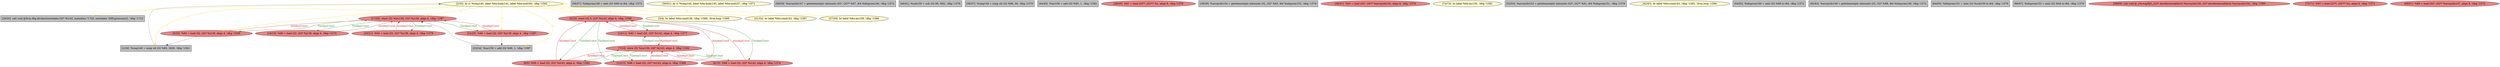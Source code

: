 
digraph G {


node6411 [fillcolor=grey,label="[29/30]  call void @llvm.dbg.declare(metadata i32* %i142, metadata !1720, metadata !DIExpression()), !dbg !1723",shape=rectangle,style=filled ]
node6410 [fillcolor=lightcoral,label="[17/26]  store i32 %inc159, i32* %j138, align 4, !dbg !1587",shape=ellipse,style=filled ]
node6404 [fillcolor=lightcoral,label="[5/16]  store i32 0, i32* %i142, align 4, !dbg !1566",shape=ellipse,style=filled ]
node6406 [fillcolor=lemonchiffon,label="[3/4]  br label %for.cond139, !dbg !1588, !llvm.loop !1589",shape=ellipse,style=filled ]
node6421 [fillcolor=grey,label="[56/57]  %idxprom148 = zext i32 %90 to i64, !dbg !1572",shape=rectangle,style=filled ]
node6405 [fillcolor=grey,label="[23/24]  %inc159 = add i32 %96, 1, !dbg !1587",shape=rectangle,style=filled ]
node6417 [fillcolor=lemonchiffon,label="[50/51]  br i1 %cmp144, label %for.body145, label %for.end157, !dbg !1571",shape=ellipse,style=filled ]
node6422 [fillcolor=grey,label="[58/59]  %arrayidx147 = getelementptr inbounds i32*, i32** %87, i64 %idxprom146, !dbg !1572",shape=rectangle,style=filled ]
node6403 [fillcolor=grey,label="[40/41]  %sub150 = sub i32 99, %92, !dbg !1578",shape=rectangle,style=filled ]
node6398 [fillcolor=lightcoral,label="[10/11]  %92 = load i32, i32* %i142, align 4, !dbg !1577",shape=ellipse,style=filled ]
node6397 [fillcolor=lightcoral,label="[0/35]  %85 = load i32, i32* %j138, align 4, !dbg !1559",shape=ellipse,style=filled ]
node6400 [fillcolor=grey,label="[36/37]  %cmp144 = icmp ult i32 %86, 50, !dbg !1570",shape=rectangle,style=filled ]
node6409 [fillcolor=grey,label="[44/45]  %inc156 = add i32 %95, 1, !dbg !1582",shape=rectangle,style=filled ]
node6424 [fillcolor=lightcoral,label="[7/14]  store i32 %inc156, i32* %i142, align 4, !dbg !1582",shape=ellipse,style=filled ]
node6415 [fillcolor=lightcoral,label="[48/49]  %91 = load i32**, i32*** %c, align 8, !dbg !1576",shape=ellipse,style=filled ]
node6399 [fillcolor=lightcoral,label="[12/13]  %86 = load i32, i32* %i142, align 4, !dbg !1568",shape=ellipse,style=filled ]
node6401 [fillcolor=grey,label="[1/34]  %cmp140 = icmp ult i32 %85, 3000, !dbg !1561",shape=rectangle,style=filled ]
node6413 [fillcolor=lightcoral,label="[6/15]  %88 = load i32, i32* %i142, align 4, !dbg !1574",shape=ellipse,style=filled ]
node6412 [fillcolor=lightcoral,label="[18/19]  %90 = load i32, i32* %j138, align 4, !dbg !1575",shape=ellipse,style=filled ]
node6402 [fillcolor=grey,label="[38/39]  %arrayidx154 = getelementptr inbounds i32, i32* %93, i64 %idxprom153, !dbg !1576",shape=rectangle,style=filled ]
node6432 [fillcolor=lemonchiffon,label="[31/32]  br label %for.cond143, !dbg !1567",shape=ellipse,style=filled ]
node6414 [fillcolor=lightcoral,label="[46/47]  %93 = load i32*, i32** %arrayidx152, align 8, !dbg !1576",shape=ellipse,style=filled ]
node6433 [fillcolor=lemonchiffon,label="[72/73]  br label %for.inc155, !dbg !1581",shape=ellipse,style=filled ]
node6416 [fillcolor=lemonchiffon,label="[2/33]  br i1 %cmp140, label %for.body141, label %for.end160, !dbg !1562",shape=ellipse,style=filled ]
node6407 [fillcolor=lemonchiffon,label="[27/28]  br label %for.inc158, !dbg !1586",shape=ellipse,style=filled ]
node6428 [fillcolor=lightcoral,label="[20/21]  %94 = load i32, i32* %j138, align 4, !dbg !1579",shape=ellipse,style=filled ]
node6418 [fillcolor=lightcoral,label="[22/25]  %96 = load i32, i32* %j138, align 4, !dbg !1587",shape=ellipse,style=filled ]
node6419 [fillcolor=grey,label="[52/53]  %arrayidx152 = getelementptr inbounds i32*, i32** %91, i64 %idxprom151, !dbg !1576",shape=rectangle,style=filled ]
node6408 [fillcolor=lemonchiffon,label="[42/43]  br label %for.cond143, !dbg !1583, !llvm.loop !1584",shape=ellipse,style=filled ]
node6420 [fillcolor=grey,label="[54/55]  %idxprom146 = zext i32 %88 to i64, !dbg !1572",shape=rectangle,style=filled ]
node6425 [fillcolor=grey,label="[62/63]  %arrayidx149 = getelementptr inbounds i32, i32* %89, i64 %idxprom148, !dbg !1572",shape=rectangle,style=filled ]
node6426 [fillcolor=grey,label="[64/65]  %idxprom151 = zext i32 %sub150 to i64, !dbg !1576",shape=rectangle,style=filled ]
node6427 [fillcolor=grey,label="[66/67]  %idxprom153 = zext i32 %94 to i64, !dbg !1576",shape=rectangle,style=filled ]
node6429 [fillcolor=lightcoral,label="[68/69]  call void @_Z4swapRjS_(i32* dereferenceable(4) %arrayidx149, i32* dereferenceable(4) %arrayidx154), !dbg !1580",shape=ellipse,style=filled ]
node6430 [fillcolor=lightcoral,label="[70/71]  %87 = load i32**, i32*** %c, align 8, !dbg !1572",shape=ellipse,style=filled ]
node6423 [fillcolor=lightcoral,label="[60/61]  %89 = load i32*, i32** %arrayidx147, align 8, !dbg !1572",shape=ellipse,style=filled ]
node6431 [fillcolor=lightcoral,label="[8/9]  %95 = load i32, i32* %i142, align 4, !dbg !1582",shape=ellipse,style=filled ]

node6416->node6406 [style=solid,color=gold,label="C",penwidth=1.0,fontcolor=gold ]
node6410->node6412 [style=solid,color=forestgreen,label="T|indep|Const",penwidth=1.0,fontcolor=forestgreen ]
node6431->node6424 [style=solid,color=firebrick3,label="A|indep|Const",penwidth=1.0,fontcolor=firebrick3 ]
node6424->node6431 [style=solid,color=forestgreen,label="T|indep|Const",penwidth=1.0,fontcolor=forestgreen ]
node6398->node6404 [style=solid,color=firebrick3,label="A|indep|Const",penwidth=1.0,fontcolor=firebrick3 ]
node6399->node6404 [style=solid,color=firebrick3,label="A|indep|Const",penwidth=1.0,fontcolor=firebrick3 ]
node6416->node6404 [style=solid,color=gold,label="C",penwidth=1.0,fontcolor=gold ]
node6416->node6418 [style=solid,color=gold,label="C",penwidth=1.0,fontcolor=gold ]
node6424->node6399 [style=solid,color=forestgreen,label="T|indep|Const",penwidth=1.0,fontcolor=forestgreen ]
node6424->node6413 [style=solid,color=forestgreen,label="T|indep|Const",penwidth=1.0,fontcolor=forestgreen ]
node6416->node6397 [style=solid,color=gold,label="C",penwidth=1.0,fontcolor=gold ]
node6424->node6398 [style=solid,color=forestgreen,label="T|indep|Const",penwidth=1.0,fontcolor=forestgreen ]
node6410->node6418 [style=solid,color=forestgreen,label="T|indep|Const",penwidth=1.0,fontcolor=forestgreen ]
node6412->node6410 [style=solid,color=firebrick3,label="A|indep|Const",penwidth=1.0,fontcolor=firebrick3 ]
node6418->node6405 [style=solid,color=black,label="",penwidth=0.5,fontcolor=black ]
node6397->node6401 [style=solid,color=black,label="",penwidth=0.5,fontcolor=black ]
node6416->node6407 [style=solid,color=gold,label="C",penwidth=1.0,fontcolor=gold ]
node6404->node6399 [style=solid,color=forestgreen,label="T|indep|Const",penwidth=1.0,fontcolor=forestgreen ]
node6401->node6416 [style=solid,color=black,label="",penwidth=0.5,fontcolor=black ]
node6416->node6401 [style=solid,color=gold,label="C",penwidth=1.0,fontcolor=gold ]
node6431->node6404 [style=solid,color=firebrick3,label="A|indep|Const",penwidth=1.0,fontcolor=firebrick3 ]
node6404->node6398 [style=solid,color=forestgreen,label="T|indep|Const",penwidth=1.0,fontcolor=forestgreen ]
node6398->node6424 [style=solid,color=firebrick3,label="A|indep|Const",penwidth=1.0,fontcolor=firebrick3 ]
node6397->node6410 [style=solid,color=firebrick3,label="A|indep|Const",penwidth=1.0,fontcolor=firebrick3 ]
node6416->node6416 [style=solid,color=gold,label="C",penwidth=1.0,fontcolor=gold ]
node6405->node6410 [style=solid,color=black,label="",penwidth=0.5,fontcolor=black ]
node6413->node6404 [style=solid,color=firebrick3,label="A|indep|Const",penwidth=1.0,fontcolor=firebrick3 ]
node6413->node6424 [style=solid,color=firebrick3,label="A|indep|Const",penwidth=1.0,fontcolor=firebrick3 ]
node6404->node6413 [style=solid,color=forestgreen,label="T|indep|Const",penwidth=1.0,fontcolor=forestgreen ]
node6416->node6432 [style=solid,color=gold,label="C",penwidth=1.0,fontcolor=gold ]
node6404->node6431 [style=solid,color=forestgreen,label="T|indep|Const",penwidth=1.0,fontcolor=forestgreen ]
node6410->node6428 [style=solid,color=forestgreen,label="T|indep|Const",penwidth=1.0,fontcolor=forestgreen ]
node6399->node6424 [style=solid,color=firebrick3,label="A|indep|Const",penwidth=1.0,fontcolor=firebrick3 ]
node6428->node6410 [style=solid,color=firebrick3,label="A|indep|Const",penwidth=1.0,fontcolor=firebrick3 ]
node6416->node6411 [style=solid,color=gold,label="C",penwidth=1.0,fontcolor=gold ]
node6418->node6410 [style=solid,color=firebrick3,label="A|indep|Const",penwidth=1.0,fontcolor=firebrick3 ]
node6410->node6397 [style=solid,color=forestgreen,label="T|indep|Const",penwidth=1.0,fontcolor=forestgreen ]
node6416->node6405 [style=solid,color=gold,label="C",penwidth=1.0,fontcolor=gold ]
node6416->node6410 [style=solid,color=gold,label="C",penwidth=1.0,fontcolor=gold ]


}
